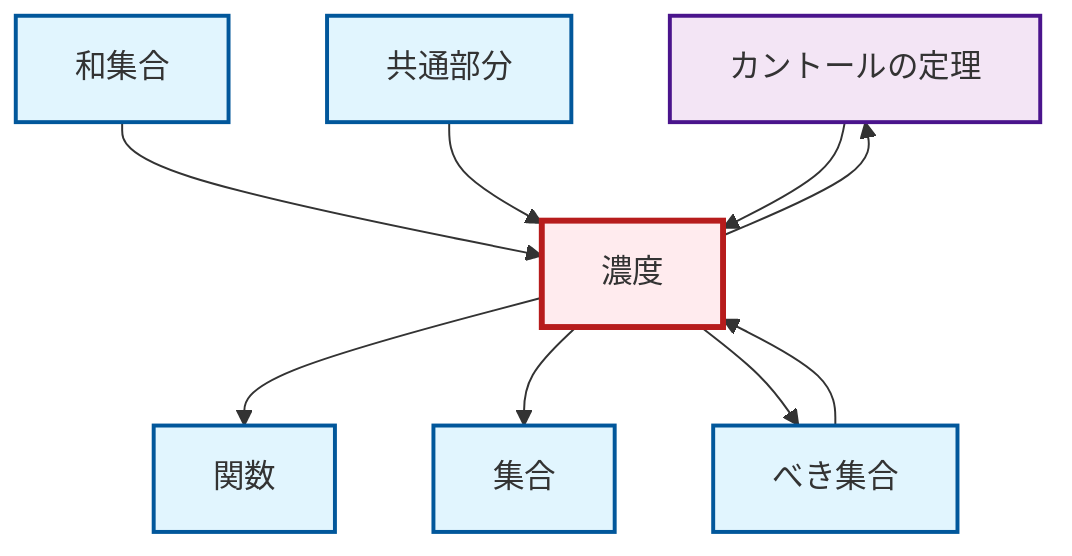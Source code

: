 graph TD
    classDef definition fill:#e1f5fe,stroke:#01579b,stroke-width:2px
    classDef theorem fill:#f3e5f5,stroke:#4a148c,stroke-width:2px
    classDef axiom fill:#fff3e0,stroke:#e65100,stroke-width:2px
    classDef example fill:#e8f5e9,stroke:#1b5e20,stroke-width:2px
    classDef current fill:#ffebee,stroke:#b71c1c,stroke-width:3px
    thm-cantor["カントールの定理"]:::theorem
    def-function["関数"]:::definition
    def-intersection["共通部分"]:::definition
    def-cardinality["濃度"]:::definition
    def-set["集合"]:::definition
    def-union["和集合"]:::definition
    def-power-set["べき集合"]:::definition
    def-cardinality --> def-function
    def-union --> def-cardinality
    def-cardinality --> def-set
    def-cardinality --> def-power-set
    def-power-set --> def-cardinality
    def-intersection --> def-cardinality
    def-cardinality --> thm-cantor
    thm-cantor --> def-cardinality
    class def-cardinality current